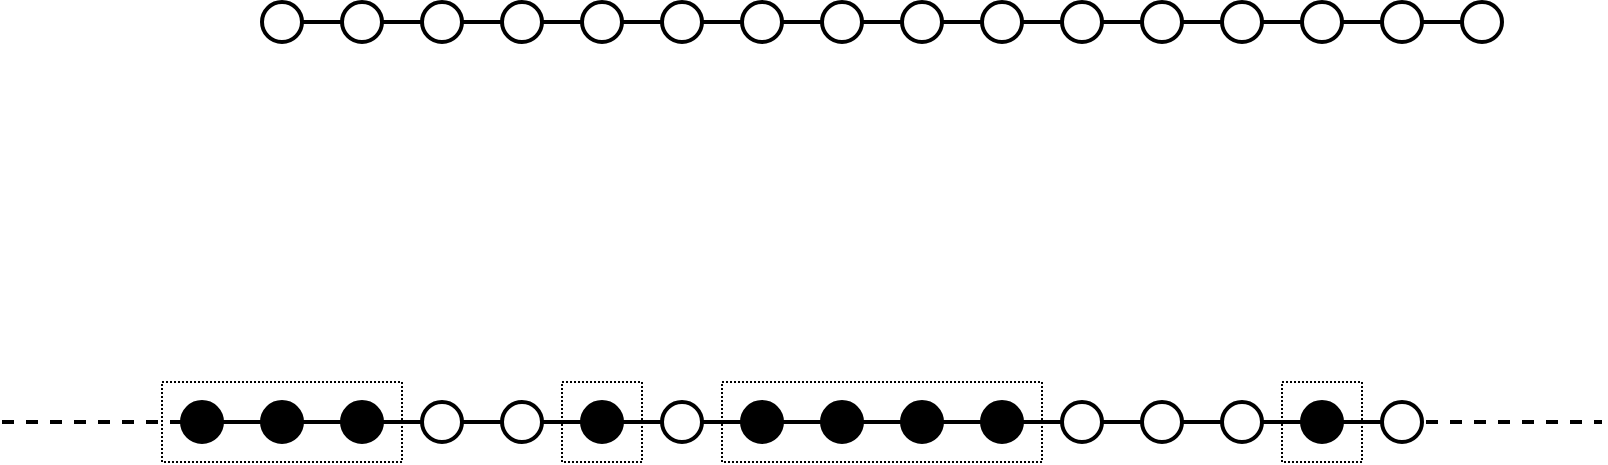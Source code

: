 <mxGraphModel dx="1461" dy="638" grid="1" gridSize="10" guides="1" tooltips="1" connect="1" arrows="1" fold="1" page="0" pageScale="1" pageWidth="850" pageHeight="1100" background="#ffffff"><root><mxCell id="0"/><mxCell id="1" parent="0"/><mxCell id="54" value="" style="endArrow=none;dashed=1;html=1;strokeWidth=2;" parent="1" edge="1"><mxGeometry width="50" height="50" relative="1" as="geometry"><mxPoint x="-40" y="300" as="sourcePoint"/><mxPoint x="60" y="300" as="targetPoint"/></mxGeometry></mxCell><mxCell id="55" value="" style="endArrow=none;dashed=1;html=1;strokeWidth=2;exitX=0.5;exitY=0.5;exitPerimeter=0;" parent="1" source="19" edge="1"><mxGeometry width="50" height="50" relative="1" as="geometry"><mxPoint y="380" as="sourcePoint"/><mxPoint x="760" y="300" as="targetPoint"/></mxGeometry></mxCell><mxCell id="36" value="" style="endArrow=none;html=1;exitX=0.5;exitY=0.5;exitPerimeter=0;strokeWidth=2;" parent="1" source="4" edge="1"><mxGeometry width="50" height="50" relative="1" as="geometry"><mxPoint x="50" y="380" as="sourcePoint"/><mxPoint x="660" y="300" as="targetPoint"/></mxGeometry></mxCell><mxCell id="2" value="" style="ellipse;whiteSpace=wrap;html=1;aspect=fixed;strokeWidth=2;fillColor=#000000;" parent="1" vertex="1"><mxGeometry x="90" y="290" width="20" height="20" as="geometry"/></mxCell><mxCell id="4" value="" style="ellipse;whiteSpace=wrap;html=1;aspect=fixed;strokeWidth=2;fillColor=#000000;" parent="1" vertex="1"><mxGeometry x="50" y="290" width="20" height="20" as="geometry"/></mxCell><mxCell id="6" value="" style="ellipse;whiteSpace=wrap;html=1;aspect=fixed;strokeWidth=2;fillColor=#000000;" parent="1" vertex="1"><mxGeometry x="130" y="290" width="20" height="20" as="geometry"/></mxCell><mxCell id="7" value="" style="ellipse;whiteSpace=wrap;html=1;aspect=fixed;strokeWidth=2;" parent="1" vertex="1"><mxGeometry x="170" y="290" width="20" height="20" as="geometry"/></mxCell><mxCell id="8" value="" style="ellipse;whiteSpace=wrap;html=1;aspect=fixed;strokeWidth=2;" parent="1" vertex="1"><mxGeometry x="210" y="290" width="20" height="20" as="geometry"/></mxCell><mxCell id="9" value="" style="ellipse;whiteSpace=wrap;html=1;aspect=fixed;strokeWidth=2;fillColor=#000000;" parent="1" vertex="1"><mxGeometry x="250" y="290" width="20" height="20" as="geometry"/></mxCell><mxCell id="10" value="" style="ellipse;whiteSpace=wrap;html=1;aspect=fixed;strokeWidth=2;" parent="1" vertex="1"><mxGeometry x="290" y="290" width="20" height="20" as="geometry"/></mxCell><mxCell id="11" value="" style="ellipse;whiteSpace=wrap;html=1;aspect=fixed;strokeWidth=2;fillColor=#000000;" parent="1" vertex="1"><mxGeometry x="330" y="290" width="20" height="20" as="geometry"/></mxCell><mxCell id="12" value="" style="ellipse;whiteSpace=wrap;html=1;aspect=fixed;strokeWidth=2;fillColor=#000000;" parent="1" vertex="1"><mxGeometry x="370" y="290" width="20" height="20" as="geometry"/></mxCell><mxCell id="13" value="" style="ellipse;whiteSpace=wrap;html=1;aspect=fixed;strokeWidth=2;fillColor=#000000;" parent="1" vertex="1"><mxGeometry x="410" y="290" width="20" height="20" as="geometry"/></mxCell><mxCell id="14" value="" style="ellipse;whiteSpace=wrap;html=1;aspect=fixed;strokeWidth=2;fillColor=#000000;" parent="1" vertex="1"><mxGeometry x="450" y="290" width="20" height="20" as="geometry"/></mxCell><mxCell id="15" value="" style="ellipse;whiteSpace=wrap;html=1;aspect=fixed;strokeWidth=2;" parent="1" vertex="1"><mxGeometry x="490" y="290" width="20" height="20" as="geometry"/></mxCell><mxCell id="16" value="" style="ellipse;whiteSpace=wrap;html=1;aspect=fixed;strokeWidth=2;" parent="1" vertex="1"><mxGeometry x="530" y="290" width="20" height="20" as="geometry"/></mxCell><mxCell id="17" value="" style="ellipse;whiteSpace=wrap;html=1;aspect=fixed;strokeWidth=2;" parent="1" vertex="1"><mxGeometry x="570" y="290" width="20" height="20" as="geometry"/></mxCell><mxCell id="18" value="" style="ellipse;whiteSpace=wrap;html=1;aspect=fixed;strokeWidth=2;fillColor=#000000;" parent="1" vertex="1"><mxGeometry x="610" y="290" width="20" height="20" as="geometry"/></mxCell><mxCell id="19" value="" style="ellipse;whiteSpace=wrap;html=1;aspect=fixed;strokeWidth=2;" parent="1" vertex="1"><mxGeometry x="650" y="290" width="20" height="20" as="geometry"/></mxCell><mxCell id="37" value="" style="endArrow=none;html=1;exitX=0.5;exitY=0.5;exitPerimeter=0;strokeWidth=2;" parent="1" source="39" edge="1"><mxGeometry width="50" height="50" relative="1" as="geometry"><mxPoint x="90" y="180" as="sourcePoint"/><mxPoint x="700" y="100" as="targetPoint"/></mxGeometry></mxCell><mxCell id="38" value="" style="ellipse;whiteSpace=wrap;html=1;aspect=fixed;strokeWidth=2;" parent="1" vertex="1"><mxGeometry x="130" y="90" width="20" height="20" as="geometry"/></mxCell><mxCell id="39" value="" style="ellipse;whiteSpace=wrap;html=1;aspect=fixed;strokeWidth=2;" parent="1" vertex="1"><mxGeometry x="90" y="90" width="20" height="20" as="geometry"/></mxCell><mxCell id="40" value="" style="ellipse;whiteSpace=wrap;html=1;aspect=fixed;strokeWidth=2;" parent="1" vertex="1"><mxGeometry x="170" y="90" width="20" height="20" as="geometry"/></mxCell><mxCell id="41" value="" style="ellipse;whiteSpace=wrap;html=1;aspect=fixed;strokeWidth=2;" parent="1" vertex="1"><mxGeometry x="210" y="90" width="20" height="20" as="geometry"/></mxCell><mxCell id="42" value="" style="ellipse;whiteSpace=wrap;html=1;aspect=fixed;strokeWidth=2;" parent="1" vertex="1"><mxGeometry x="250" y="90" width="20" height="20" as="geometry"/></mxCell><mxCell id="43" value="" style="ellipse;whiteSpace=wrap;html=1;aspect=fixed;strokeWidth=2;" parent="1" vertex="1"><mxGeometry x="290" y="90" width="20" height="20" as="geometry"/></mxCell><mxCell id="44" value="" style="ellipse;whiteSpace=wrap;html=1;aspect=fixed;strokeWidth=2;" parent="1" vertex="1"><mxGeometry x="330" y="90" width="20" height="20" as="geometry"/></mxCell><mxCell id="45" value="" style="ellipse;whiteSpace=wrap;html=1;aspect=fixed;strokeWidth=2;" parent="1" vertex="1"><mxGeometry x="370" y="90" width="20" height="20" as="geometry"/></mxCell><mxCell id="46" value="" style="ellipse;whiteSpace=wrap;html=1;aspect=fixed;strokeWidth=2;" parent="1" vertex="1"><mxGeometry x="410" y="90" width="20" height="20" as="geometry"/></mxCell><mxCell id="47" value="" style="ellipse;whiteSpace=wrap;html=1;aspect=fixed;strokeWidth=2;" parent="1" vertex="1"><mxGeometry x="450" y="90" width="20" height="20" as="geometry"/></mxCell><mxCell id="48" value="" style="ellipse;whiteSpace=wrap;html=1;aspect=fixed;strokeWidth=2;" parent="1" vertex="1"><mxGeometry x="490" y="90" width="20" height="20" as="geometry"/></mxCell><mxCell id="49" value="" style="ellipse;whiteSpace=wrap;html=1;aspect=fixed;strokeWidth=2;" parent="1" vertex="1"><mxGeometry x="530" y="90" width="20" height="20" as="geometry"/></mxCell><mxCell id="50" value="" style="ellipse;whiteSpace=wrap;html=1;aspect=fixed;strokeWidth=2;" parent="1" vertex="1"><mxGeometry x="570" y="90" width="20" height="20" as="geometry"/></mxCell><mxCell id="51" value="" style="ellipse;whiteSpace=wrap;html=1;aspect=fixed;strokeWidth=2;" parent="1" vertex="1"><mxGeometry x="610" y="90" width="20" height="20" as="geometry"/></mxCell><mxCell id="52" value="" style="ellipse;whiteSpace=wrap;html=1;aspect=fixed;strokeWidth=2;" parent="1" vertex="1"><mxGeometry x="650" y="90" width="20" height="20" as="geometry"/></mxCell><mxCell id="53" value="" style="ellipse;whiteSpace=wrap;html=1;aspect=fixed;strokeWidth=2;" parent="1" vertex="1"><mxGeometry x="690" y="90" width="20" height="20" as="geometry"/></mxCell><mxCell id="56" value="" style="rounded=0;whiteSpace=wrap;html=1;fillColor=none;dashed=1;dashPattern=1 1;" parent="1" vertex="1"><mxGeometry x="40" y="280" width="120" height="40" as="geometry"/></mxCell><mxCell id="57" value="" style="rounded=0;whiteSpace=wrap;html=1;fillColor=none;dashed=1;dashPattern=1 1;" parent="1" vertex="1"><mxGeometry x="240" y="280" width="40" height="40" as="geometry"/></mxCell><mxCell id="58" value="" style="rounded=0;whiteSpace=wrap;html=1;fillColor=none;dashed=1;dashPattern=1 1;" parent="1" vertex="1"><mxGeometry x="320" y="280" width="160" height="40" as="geometry"/></mxCell><mxCell id="59" value="" style="rounded=0;whiteSpace=wrap;html=1;fillColor=none;dashed=1;dashPattern=1 1;" parent="1" vertex="1"><mxGeometry x="600" y="280" width="40" height="40" as="geometry"/></mxCell></root></mxGraphModel>